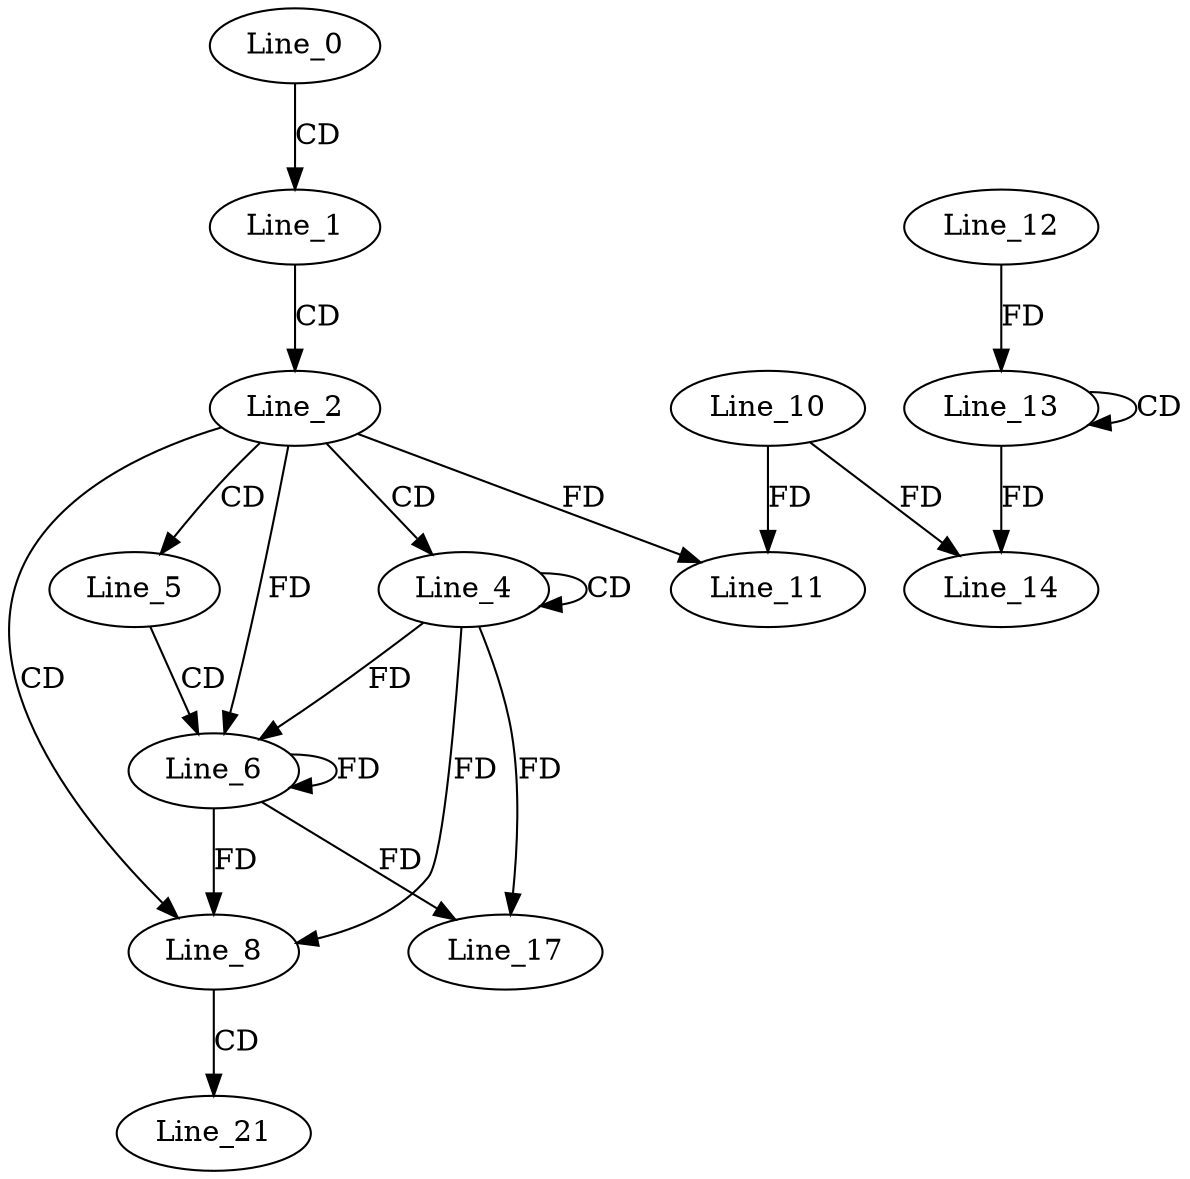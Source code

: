 digraph G {
  Line_0;
  Line_1;
  Line_2;
  Line_4;
  Line_4;
  Line_5;
  Line_6;
  Line_6;
  Line_8;
  Line_10;
  Line_11;
  Line_13;
  Line_13;
  Line_12;
  Line_14;
  Line_17;
  Line_21;
  Line_0 -> Line_1 [ label="CD" ];
  Line_1 -> Line_2 [ label="CD" ];
  Line_2 -> Line_4 [ label="CD" ];
  Line_4 -> Line_4 [ label="CD" ];
  Line_2 -> Line_5 [ label="CD" ];
  Line_5 -> Line_6 [ label="CD" ];
  Line_4 -> Line_6 [ label="FD" ];
  Line_6 -> Line_6 [ label="FD" ];
  Line_2 -> Line_6 [ label="FD" ];
  Line_2 -> Line_8 [ label="CD" ];
  Line_4 -> Line_8 [ label="FD" ];
  Line_6 -> Line_8 [ label="FD" ];
  Line_10 -> Line_11 [ label="FD" ];
  Line_2 -> Line_11 [ label="FD" ];
  Line_13 -> Line_13 [ label="CD" ];
  Line_12 -> Line_13 [ label="FD" ];
  Line_10 -> Line_14 [ label="FD" ];
  Line_13 -> Line_14 [ label="FD" ];
  Line_4 -> Line_17 [ label="FD" ];
  Line_6 -> Line_17 [ label="FD" ];
  Line_8 -> Line_21 [ label="CD" ];
}
